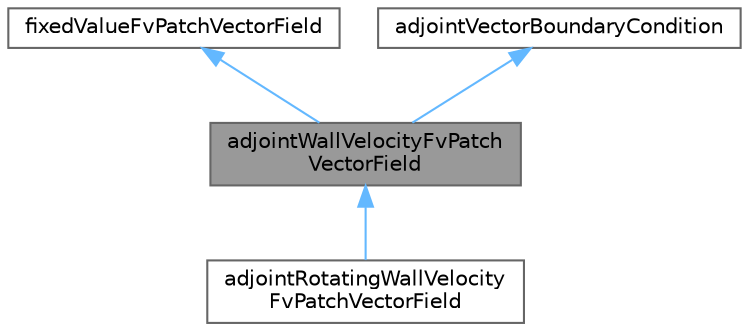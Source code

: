 digraph "adjointWallVelocityFvPatchVectorField"
{
 // LATEX_PDF_SIZE
  bgcolor="transparent";
  edge [fontname=Helvetica,fontsize=10,labelfontname=Helvetica,labelfontsize=10];
  node [fontname=Helvetica,fontsize=10,shape=box,height=0.2,width=0.4];
  Node1 [id="Node000001",label="adjointWallVelocityFvPatch\lVectorField",height=0.2,width=0.4,color="gray40", fillcolor="grey60", style="filled", fontcolor="black",tooltip="Adjoint wall velocity boundary condition. If nutUSpaldingWallFunction is employed in the flow solutio..."];
  Node2 -> Node1 [id="edge1_Node000001_Node000002",dir="back",color="steelblue1",style="solid",tooltip=" "];
  Node2 [id="Node000002",label="fixedValueFvPatchVectorField",height=0.2,width=0.4,color="gray40", fillcolor="white", style="filled",tooltip=" "];
  Node3 -> Node1 [id="edge2_Node000001_Node000003",dir="back",color="steelblue1",style="solid",tooltip=" "];
  Node3 [id="Node000003",label="adjointVectorBoundaryCondition",height=0.2,width=0.4,color="gray40", fillcolor="white", style="filled",URL="$classFoam_1_1adjointBoundaryCondition.html",tooltip="Base class for solution control classes."];
  Node1 -> Node4 [id="edge3_Node000001_Node000004",dir="back",color="steelblue1",style="solid",tooltip=" "];
  Node4 [id="Node000004",label="adjointRotatingWallVelocity\lFvPatchVectorField",height=0.2,width=0.4,color="gray40", fillcolor="white", style="filled",URL="$classFoam_1_1adjointRotatingWallVelocityFvPatchVectorField.html",tooltip="The same as adjointWallVelocity but additionally computes the sensitivity contribution emerging from ..."];
}
